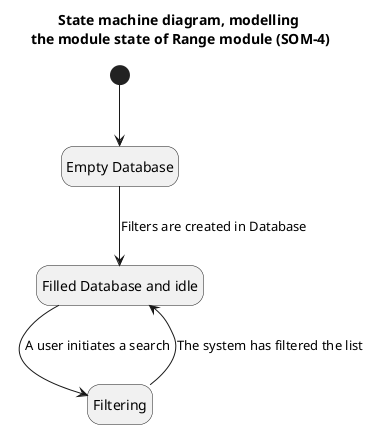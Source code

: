 @startuml
title State machine diagram, modelling\n the module state of Range module (SOM-4)
hide empty description

state "Empty Database" as empty
state "Filled Database and idle" as filled
state filtering as "Filtering"

[*] --> empty
empty --> filled : Filters are created in Database
filled --> filtering : A user initiates a search
filtering --> filled : The system has filtered the list

' perhaps the state machine could also be made on the state of an individual filter retrieved from the database

@enduml